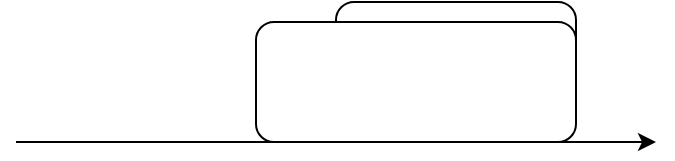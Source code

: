 <mxfile version="22.1.7" type="github">
  <diagram name="ページ1" id="9NnOFcDOrwTPHX3rqaeh">
    <mxGraphModel dx="1224" dy="776" grid="1" gridSize="10" guides="1" tooltips="1" connect="1" arrows="1" fold="1" page="1" pageScale="1" pageWidth="827" pageHeight="1169" math="0" shadow="0">
      <root>
        <mxCell id="0" />
        <mxCell id="1" parent="0" />
        <mxCell id="8wdn6gW78S-1KX_appA0-1" value="" style="endArrow=classic;html=1;rounded=0;" edge="1" parent="1">
          <mxGeometry width="50" height="50" relative="1" as="geometry">
            <mxPoint x="120" y="320" as="sourcePoint" />
            <mxPoint x="440" y="320" as="targetPoint" />
          </mxGeometry>
        </mxCell>
        <mxCell id="8wdn6gW78S-1KX_appA0-4" value="" style="rounded=1;whiteSpace=wrap;html=1;" vertex="1" parent="1">
          <mxGeometry x="280" y="250" width="120" height="60" as="geometry" />
        </mxCell>
        <mxCell id="8wdn6gW78S-1KX_appA0-5" value="" style="rounded=1;whiteSpace=wrap;html=1;" vertex="1" parent="1">
          <mxGeometry x="240" y="260" width="160" height="60" as="geometry" />
        </mxCell>
      </root>
    </mxGraphModel>
  </diagram>
</mxfile>
